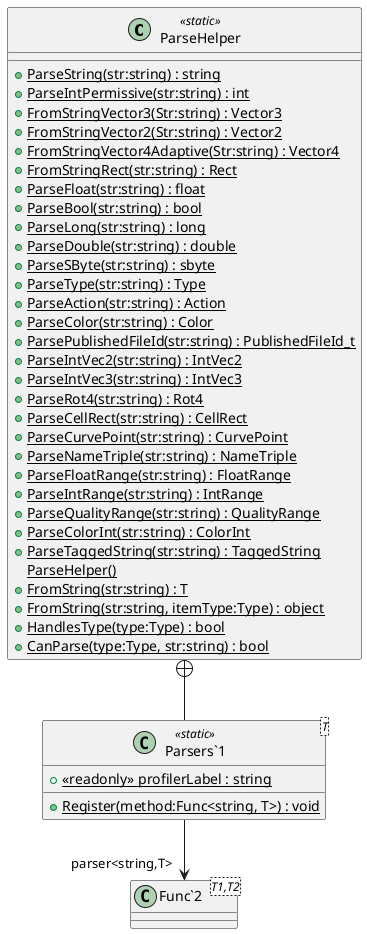 @startuml
class ParseHelper <<static>> {
    + {static} ParseString(str:string) : string
    + {static} ParseIntPermissive(str:string) : int
    + {static} FromStringVector3(Str:string) : Vector3
    + {static} FromStringVector2(Str:string) : Vector2
    + {static} FromStringVector4Adaptive(Str:string) : Vector4
    + {static} FromStringRect(str:string) : Rect
    + {static} ParseFloat(str:string) : float
    + {static} ParseBool(str:string) : bool
    + {static} ParseLong(str:string) : long
    + {static} ParseDouble(str:string) : double
    + {static} ParseSByte(str:string) : sbyte
    + {static} ParseType(str:string) : Type
    + {static} ParseAction(str:string) : Action
    + {static} ParseColor(str:string) : Color
    + {static} ParsePublishedFileId(str:string) : PublishedFileId_t
    + {static} ParseIntVec2(str:string) : IntVec2
    + {static} ParseIntVec3(str:string) : IntVec3
    + {static} ParseRot4(str:string) : Rot4
    + {static} ParseCellRect(str:string) : CellRect
    + {static} ParseCurvePoint(str:string) : CurvePoint
    + {static} ParseNameTriple(str:string) : NameTriple
    + {static} ParseFloatRange(str:string) : FloatRange
    + {static} ParseIntRange(str:string) : IntRange
    + {static} ParseQualityRange(str:string) : QualityRange
    + {static} ParseColorInt(str:string) : ColorInt
    + {static} ParseTaggedString(str:string) : TaggedString
    {static} ParseHelper()
    + {static} FromString(str:string) : T
    + {static} FromString(str:string, itemType:Type) : object
    + {static} HandlesType(type:Type) : bool
    + {static} CanParse(type:Type, str:string) : bool
}
class "Parsers`1"<T> <<static>> {
    + {static} <<readonly>> profilerLabel : string
    + {static} Register(method:Func<string, T>) : void
}
class "Func`2"<T1,T2> {
}
ParseHelper +-- "Parsers`1"
"Parsers`1" --> "parser<string,T>" "Func`2"
@enduml
